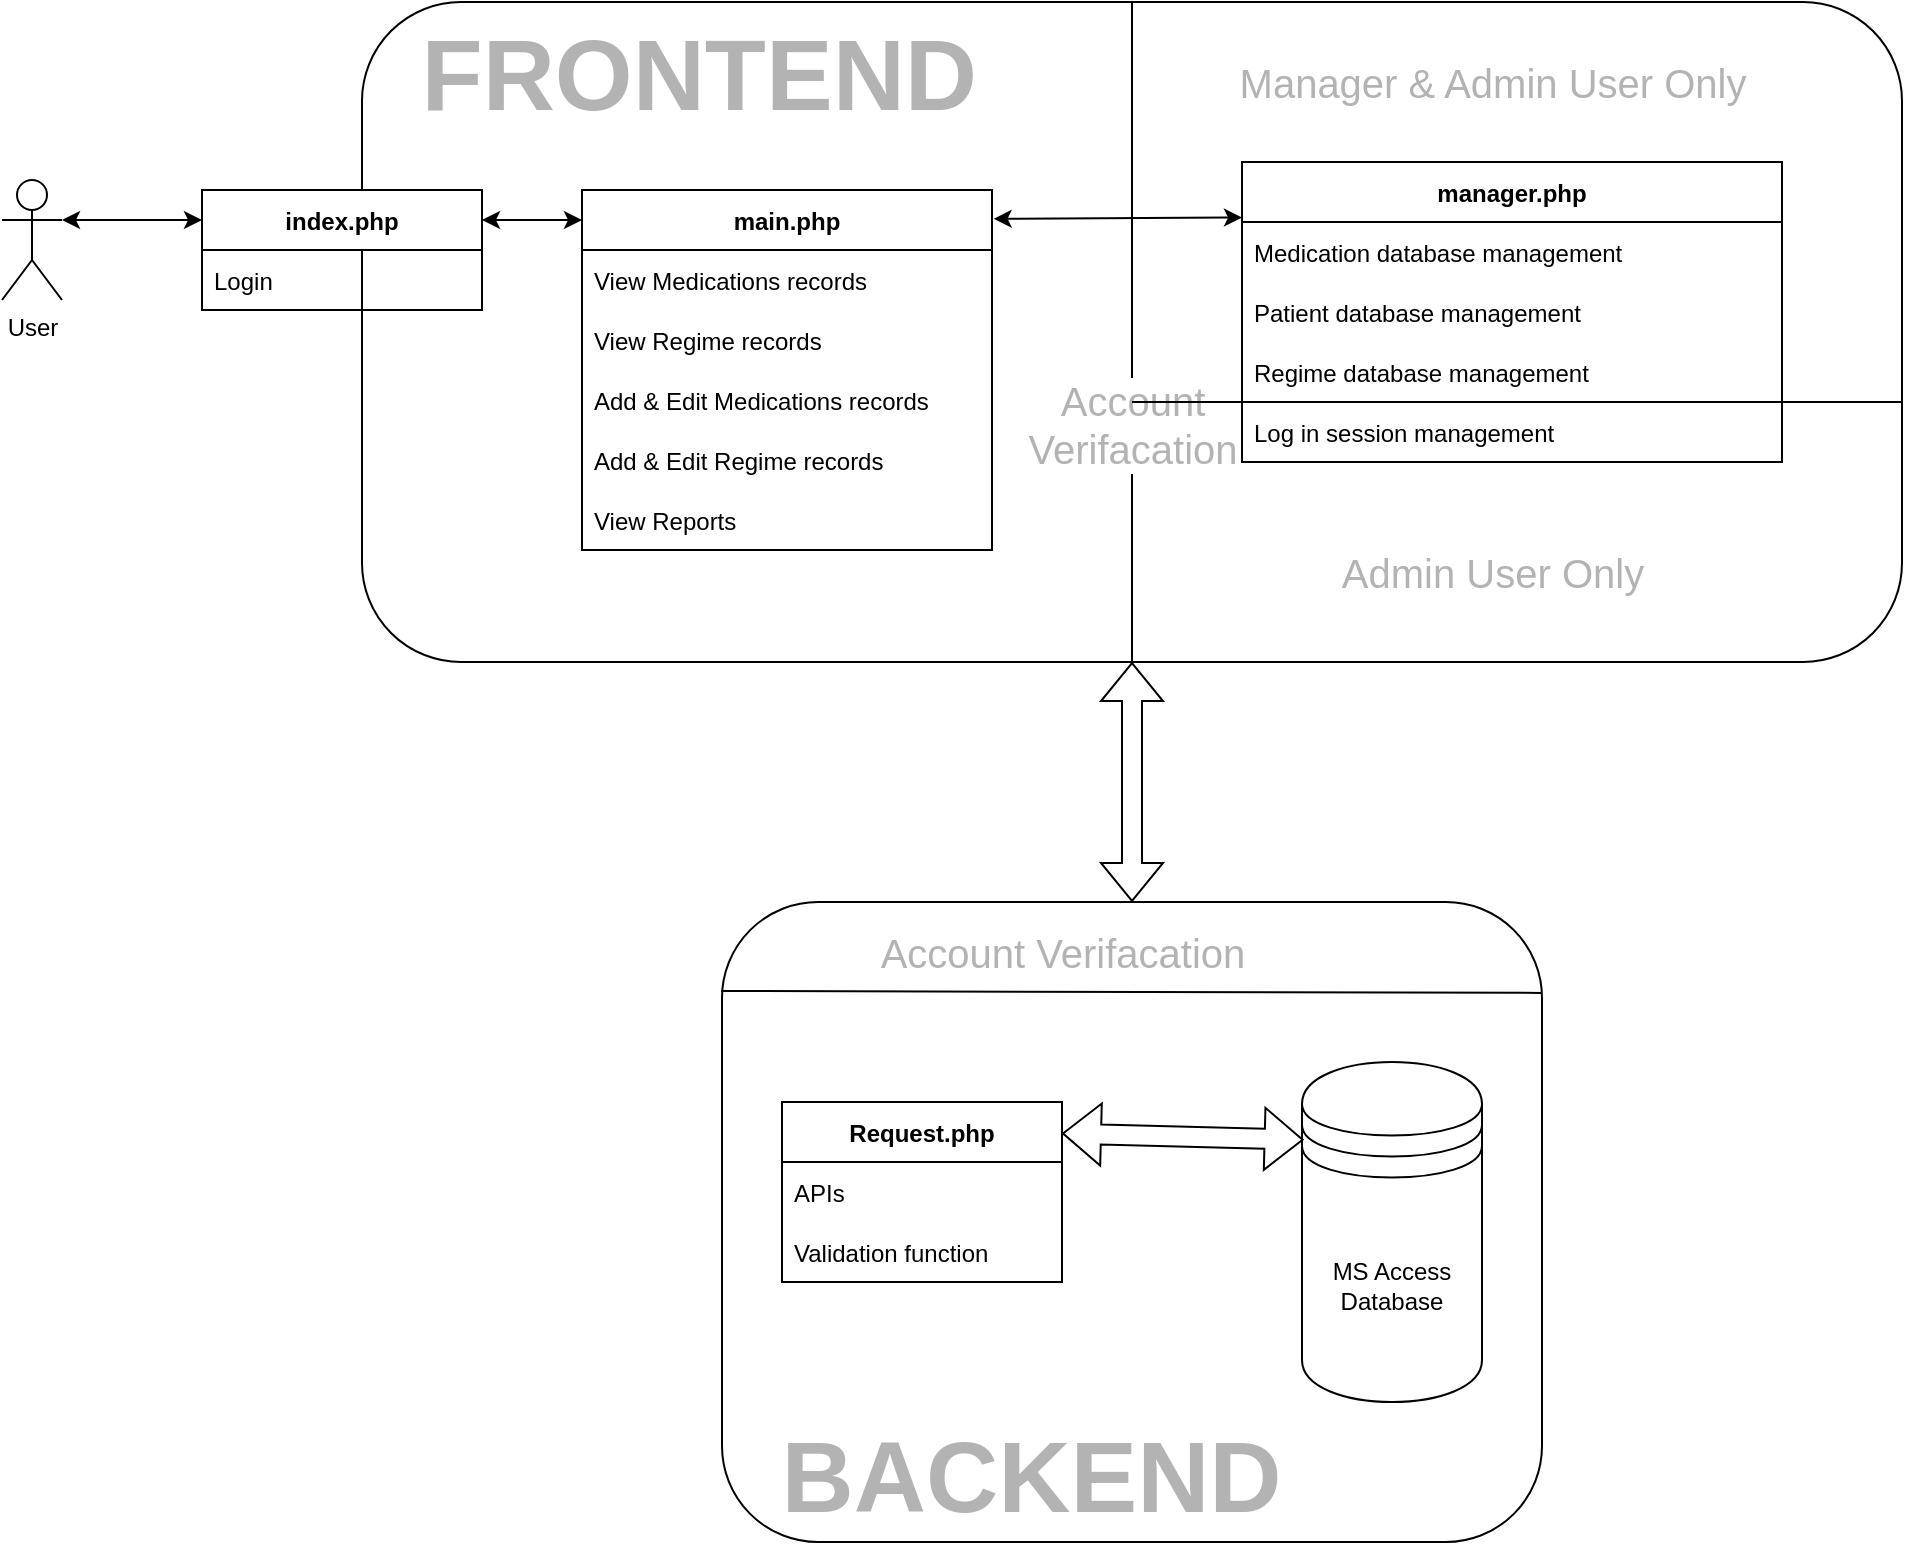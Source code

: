 <mxfile version="15.8.6" type="device"><diagram id="6tQBXaHoBi74-0M_f_uw" name="Page-1"><mxGraphModel dx="2560" dy="946" grid="0" gridSize="10" guides="1" tooltips="1" connect="1" arrows="1" fold="1" page="1" pageScale="1" pageWidth="1600" pageHeight="1200" math="0" shadow="0"><root><mxCell id="0"/><mxCell id="1" parent="0"/><mxCell id="3RT8AOcKqr0SYp6kGEN1-7" value="&lt;b&gt;&lt;font style=&quot;font-size: 50px&quot;&gt;&amp;nbsp; BACKEND&lt;/font&gt;&lt;/b&gt;" style="rounded=1;whiteSpace=wrap;html=1;horizontal=1;align=left;verticalAlign=bottom;fontColor=#B3B3B3;" parent="1" vertex="1"><mxGeometry x="600" y="690" width="410" height="320" as="geometry"/></mxCell><mxCell id="3RT8AOcKqr0SYp6kGEN1-1" value="User" style="shape=umlActor;verticalLabelPosition=bottom;verticalAlign=top;html=1;outlineConnect=0;" parent="1" vertex="1"><mxGeometry x="240" y="329" width="30" height="60" as="geometry"/></mxCell><mxCell id="3RT8AOcKqr0SYp6kGEN1-2" value="MS Access&lt;br&gt;Database" style="shape=datastore;whiteSpace=wrap;html=1;" parent="1" vertex="1"><mxGeometry x="890" y="770" width="90" height="170" as="geometry"/></mxCell><mxCell id="3RT8AOcKqr0SYp6kGEN1-3" value="Request.php" style="swimlane;fontStyle=1;childLayout=stackLayout;horizontal=1;startSize=30;horizontalStack=0;resizeParent=1;resizeParentMax=0;resizeLast=0;collapsible=1;marginBottom=0;" parent="1" vertex="1"><mxGeometry x="630" y="790" width="140" height="90" as="geometry"/></mxCell><mxCell id="3RT8AOcKqr0SYp6kGEN1-4" value="APIs" style="text;strokeColor=none;fillColor=none;align=left;verticalAlign=middle;spacingLeft=4;spacingRight=4;overflow=hidden;points=[[0,0.5],[1,0.5]];portConstraint=eastwest;rotatable=0;" parent="3RT8AOcKqr0SYp6kGEN1-3" vertex="1"><mxGeometry y="30" width="140" height="30" as="geometry"/></mxCell><mxCell id="3RT8AOcKqr0SYp6kGEN1-5" value="Validation function" style="text;strokeColor=none;fillColor=none;align=left;verticalAlign=middle;spacingLeft=4;spacingRight=4;overflow=hidden;points=[[0,0.5],[1,0.5]];portConstraint=eastwest;rotatable=0;" parent="3RT8AOcKqr0SYp6kGEN1-3" vertex="1"><mxGeometry y="60" width="140" height="30" as="geometry"/></mxCell><mxCell id="3RT8AOcKqr0SYp6kGEN1-8" value="&lt;b&gt;&lt;font style=&quot;font-size: 50px&quot;&gt;&amp;nbsp; FRONTEND&lt;/font&gt;&lt;/b&gt;" style="rounded=1;whiteSpace=wrap;html=1;horizontal=1;align=left;verticalAlign=top;fontColor=#B3B3B3;" parent="1" vertex="1"><mxGeometry x="420" y="240" width="770" height="330" as="geometry"/></mxCell><mxCell id="3RT8AOcKqr0SYp6kGEN1-9" value="" style="shape=flexArrow;endArrow=classic;startArrow=classic;html=1;rounded=0;fontSize=50;fontColor=#B3B3B3;entryX=0.009;entryY=0.229;entryDx=0;entryDy=0;exitX=1;exitY=0.175;exitDx=0;exitDy=0;exitPerimeter=0;entryPerimeter=0;" parent="1" source="3RT8AOcKqr0SYp6kGEN1-3" target="3RT8AOcKqr0SYp6kGEN1-2" edge="1"><mxGeometry width="100" height="100" relative="1" as="geometry"><mxPoint x="770" y="890" as="sourcePoint"/><mxPoint x="870" y="790" as="targetPoint"/></mxGeometry></mxCell><mxCell id="3RT8AOcKqr0SYp6kGEN1-11" value="main.php" style="swimlane;fontStyle=1;childLayout=stackLayout;horizontal=1;startSize=30;horizontalStack=0;resizeParent=1;resizeParentMax=0;resizeLast=0;collapsible=1;marginBottom=0;" parent="1" vertex="1"><mxGeometry x="530" y="334" width="205" height="180" as="geometry"/></mxCell><mxCell id="3RT8AOcKqr0SYp6kGEN1-13" value="View Medications records" style="text;strokeColor=none;fillColor=none;align=left;verticalAlign=middle;spacingLeft=4;spacingRight=4;overflow=hidden;points=[[0,0.5],[1,0.5]];portConstraint=eastwest;rotatable=0;" parent="3RT8AOcKqr0SYp6kGEN1-11" vertex="1"><mxGeometry y="30" width="205" height="30" as="geometry"/></mxCell><mxCell id="3RT8AOcKqr0SYp6kGEN1-14" value="View Regime records" style="text;strokeColor=none;fillColor=none;align=left;verticalAlign=middle;spacingLeft=4;spacingRight=4;overflow=hidden;points=[[0,0.5],[1,0.5]];portConstraint=eastwest;rotatable=0;" parent="3RT8AOcKqr0SYp6kGEN1-11" vertex="1"><mxGeometry y="60" width="205" height="30" as="geometry"/></mxCell><mxCell id="3RT8AOcKqr0SYp6kGEN1-50" value="Add &amp; Edit Medications records" style="text;strokeColor=none;fillColor=none;align=left;verticalAlign=middle;spacingLeft=4;spacingRight=4;overflow=hidden;points=[[0,0.5],[1,0.5]];portConstraint=eastwest;rotatable=0;" parent="3RT8AOcKqr0SYp6kGEN1-11" vertex="1"><mxGeometry y="90" width="205" height="30" as="geometry"/></mxCell><mxCell id="3RT8AOcKqr0SYp6kGEN1-51" value="Add &amp; Edit Regime records" style="text;strokeColor=none;fillColor=none;align=left;verticalAlign=middle;spacingLeft=4;spacingRight=4;overflow=hidden;points=[[0,0.5],[1,0.5]];portConstraint=eastwest;rotatable=0;" parent="3RT8AOcKqr0SYp6kGEN1-11" vertex="1"><mxGeometry y="120" width="205" height="30" as="geometry"/></mxCell><mxCell id="3RT8AOcKqr0SYp6kGEN1-52" value="View Reports" style="text;strokeColor=none;fillColor=none;align=left;verticalAlign=middle;spacingLeft=4;spacingRight=4;overflow=hidden;points=[[0,0.5],[1,0.5]];portConstraint=eastwest;rotatable=0;" parent="3RT8AOcKqr0SYp6kGEN1-11" vertex="1"><mxGeometry y="150" width="205" height="30" as="geometry"/></mxCell><mxCell id="3RT8AOcKqr0SYp6kGEN1-15" value="manager.php" style="swimlane;fontStyle=1;childLayout=stackLayout;horizontal=1;startSize=30;horizontalStack=0;resizeParent=1;resizeParentMax=0;resizeLast=0;collapsible=1;marginBottom=0;" parent="1" vertex="1"><mxGeometry x="860" y="320" width="270" height="150" as="geometry"/></mxCell><mxCell id="3RT8AOcKqr0SYp6kGEN1-16" value="Medication database management" style="text;strokeColor=none;fillColor=none;align=left;verticalAlign=middle;spacingLeft=4;spacingRight=4;overflow=hidden;points=[[0,0.5],[1,0.5]];portConstraint=eastwest;rotatable=0;" parent="3RT8AOcKqr0SYp6kGEN1-15" vertex="1"><mxGeometry y="30" width="270" height="30" as="geometry"/></mxCell><mxCell id="3RT8AOcKqr0SYp6kGEN1-17" value="Patient database management" style="text;strokeColor=none;fillColor=none;align=left;verticalAlign=middle;spacingLeft=4;spacingRight=4;overflow=hidden;points=[[0,0.5],[1,0.5]];portConstraint=eastwest;rotatable=0;" parent="3RT8AOcKqr0SYp6kGEN1-15" vertex="1"><mxGeometry y="60" width="270" height="30" as="geometry"/></mxCell><mxCell id="3RT8AOcKqr0SYp6kGEN1-18" value="Regime database management" style="text;strokeColor=none;fillColor=none;align=left;verticalAlign=middle;spacingLeft=4;spacingRight=4;overflow=hidden;points=[[0,0.5],[1,0.5]];portConstraint=eastwest;rotatable=0;" parent="3RT8AOcKqr0SYp6kGEN1-15" vertex="1"><mxGeometry y="90" width="270" height="30" as="geometry"/></mxCell><mxCell id="3RT8AOcKqr0SYp6kGEN1-38" value="Log in session management" style="text;strokeColor=none;fillColor=none;align=left;verticalAlign=middle;spacingLeft=4;spacingRight=4;overflow=hidden;points=[[0,0.5],[1,0.5]];portConstraint=eastwest;rotatable=0;" parent="3RT8AOcKqr0SYp6kGEN1-15" vertex="1"><mxGeometry y="120" width="270" height="30" as="geometry"/></mxCell><mxCell id="3RT8AOcKqr0SYp6kGEN1-19" value="index.php" style="swimlane;fontStyle=1;childLayout=stackLayout;horizontal=1;startSize=30;horizontalStack=0;resizeParent=1;resizeParentMax=0;resizeLast=0;collapsible=1;marginBottom=0;" parent="1" vertex="1"><mxGeometry x="340" y="334" width="140" height="60" as="geometry"/></mxCell><mxCell id="3RT8AOcKqr0SYp6kGEN1-20" value="Login" style="text;strokeColor=none;fillColor=none;align=left;verticalAlign=middle;spacingLeft=4;spacingRight=4;overflow=hidden;points=[[0,0.5],[1,0.5]];portConstraint=eastwest;rotatable=0;" parent="3RT8AOcKqr0SYp6kGEN1-19" vertex="1"><mxGeometry y="30" width="140" height="30" as="geometry"/></mxCell><mxCell id="3RT8AOcKqr0SYp6kGEN1-31" value="" style="endArrow=none;html=1;rounded=0;fontSize=10;fontColor=#B3B3B3;entryX=0.5;entryY=0;entryDx=0;entryDy=0;exitX=0.5;exitY=1;exitDx=0;exitDy=0;startArrow=none;" parent="1" source="3RT8AOcKqr0SYp6kGEN1-33" target="3RT8AOcKqr0SYp6kGEN1-8" edge="1"><mxGeometry width="50" height="50" relative="1" as="geometry"><mxPoint x="790" y="360" as="sourcePoint"/><mxPoint x="840" y="310" as="targetPoint"/></mxGeometry></mxCell><mxCell id="3RT8AOcKqr0SYp6kGEN1-33" value="" style="shape=image;html=1;verticalAlign=top;verticalLabelPosition=bottom;labelBackgroundColor=#ffffff;imageAspect=0;aspect=fixed;image=https://cdn2.iconfinder.com/data/icons/font-awesome/1792/shield-128.png;fontSize=10;fontColor=#B3B3B3;" parent="1" vertex="1"><mxGeometry x="780.5" y="380.5" width="49" height="49" as="geometry"/></mxCell><mxCell id="3RT8AOcKqr0SYp6kGEN1-34" value="" style="endArrow=none;html=1;rounded=0;fontSize=10;fontColor=#B3B3B3;entryX=0.5;entryY=0;entryDx=0;entryDy=0;exitX=0.5;exitY=1;exitDx=0;exitDy=0;" parent="1" source="3RT8AOcKqr0SYp6kGEN1-8" target="3RT8AOcKqr0SYp6kGEN1-33" edge="1"><mxGeometry width="50" height="50" relative="1" as="geometry"><mxPoint x="805" y="570" as="sourcePoint"/><mxPoint x="805" y="240" as="targetPoint"/><Array as="points"><mxPoint x="805" y="430"/><mxPoint x="805" y="440"/></Array></mxGeometry></mxCell><mxCell id="3RT8AOcKqr0SYp6kGEN1-36" value="Account &lt;br style=&quot;font-size: 20px&quot;&gt;Verifacation" style="edgeLabel;html=1;align=center;verticalAlign=middle;resizable=0;points=[];fontSize=20;fontColor=#B3B3B3;" parent="3RT8AOcKqr0SYp6kGEN1-34" vertex="1" connectable="0"><mxGeometry x="0.811" y="-4" relative="1" as="geometry"><mxPoint x="-4" y="50" as="offset"/></mxGeometry></mxCell><mxCell id="3RT8AOcKqr0SYp6kGEN1-35" value="" style="shape=flexArrow;endArrow=classic;startArrow=classic;html=1;rounded=0;fontSize=10;fontColor=#B3B3B3;exitX=0.5;exitY=0;exitDx=0;exitDy=0;" parent="1" source="3RT8AOcKqr0SYp6kGEN1-7" edge="1"><mxGeometry width="100" height="100" relative="1" as="geometry"><mxPoint x="710" y="690" as="sourcePoint"/><mxPoint x="805" y="570" as="targetPoint"/></mxGeometry></mxCell><mxCell id="3RT8AOcKqr0SYp6kGEN1-37" value="Admin User Only" style="text;html=1;align=center;verticalAlign=middle;resizable=0;points=[];autosize=1;strokeColor=none;fillColor=none;fontSize=20;fontColor=#B3B3B3;" parent="1" vertex="1"><mxGeometry x="900" y="510" width="170" height="30" as="geometry"/></mxCell><mxCell id="3RT8AOcKqr0SYp6kGEN1-39" value="Manager &amp;amp; Admin User Only" style="text;html=1;align=center;verticalAlign=middle;resizable=0;points=[];autosize=1;strokeColor=none;fillColor=none;fontSize=20;fontColor=#B3B3B3;" parent="1" vertex="1"><mxGeometry x="850" y="265" width="270" height="30" as="geometry"/></mxCell><mxCell id="3RT8AOcKqr0SYp6kGEN1-40" value="" style="endArrow=none;html=1;rounded=0;fontSize=10;fontColor=#B3B3B3;entryX=1;entryY=0.606;entryDx=0;entryDy=0;entryPerimeter=0;" parent="1" target="3RT8AOcKqr0SYp6kGEN1-8" edge="1"><mxGeometry width="50" height="50" relative="1" as="geometry"><mxPoint x="805" y="440" as="sourcePoint"/><mxPoint x="870" y="440" as="targetPoint"/></mxGeometry></mxCell><mxCell id="3RT8AOcKqr0SYp6kGEN1-41" value="" style="endArrow=none;html=1;rounded=0;fontSize=20;fontColor=#B3B3B3;entryX=0.999;entryY=0.142;entryDx=0;entryDy=0;entryPerimeter=0;exitX=-0.001;exitY=0.139;exitDx=0;exitDy=0;exitPerimeter=0;" parent="1" source="3RT8AOcKqr0SYp6kGEN1-7" target="3RT8AOcKqr0SYp6kGEN1-7" edge="1"><mxGeometry width="50" height="50" relative="1" as="geometry"><mxPoint x="590" y="730" as="sourcePoint"/><mxPoint x="830" y="690" as="targetPoint"/></mxGeometry></mxCell><mxCell id="3RT8AOcKqr0SYp6kGEN1-42" value="Account Verifacation" style="text;html=1;align=center;verticalAlign=middle;resizable=0;points=[];autosize=1;strokeColor=none;fillColor=none;fontSize=20;fontColor=#B3B3B3;" parent="1" vertex="1"><mxGeometry x="670" y="699.5" width="200" height="30" as="geometry"/></mxCell><mxCell id="3RT8AOcKqr0SYp6kGEN1-43" value="" style="shape=image;html=1;verticalAlign=top;verticalLabelPosition=bottom;labelBackgroundColor=#ffffff;imageAspect=0;aspect=fixed;image=https://cdn2.iconfinder.com/data/icons/font-awesome/1792/shield-128.png;fontSize=10;fontColor=#B3B3B3;" parent="1" vertex="1"><mxGeometry x="870" y="690" width="49" height="49" as="geometry"/></mxCell><mxCell id="3RT8AOcKqr0SYp6kGEN1-46" value="" style="endArrow=classic;startArrow=classic;html=1;rounded=0;fontSize=20;fontColor=#B3B3B3;exitX=1;exitY=0.333;exitDx=0;exitDy=0;exitPerimeter=0;entryX=0;entryY=0.25;entryDx=0;entryDy=0;" parent="1" source="3RT8AOcKqr0SYp6kGEN1-1" target="3RT8AOcKqr0SYp6kGEN1-19" edge="1"><mxGeometry width="50" height="50" relative="1" as="geometry"><mxPoint x="280" y="420" as="sourcePoint"/><mxPoint x="330" y="370" as="targetPoint"/></mxGeometry></mxCell><mxCell id="3RT8AOcKqr0SYp6kGEN1-47" value="" style="endArrow=classic;startArrow=classic;html=1;rounded=0;fontSize=20;fontColor=#B3B3B3;exitX=1;exitY=0.25;exitDx=0;exitDy=0;entryX=1;entryY=1;entryDx=0;entryDy=0;" parent="1" source="3RT8AOcKqr0SYp6kGEN1-19" target="3RT8AOcKqr0SYp6kGEN1-49" edge="1"><mxGeometry width="50" height="50" relative="1" as="geometry"><mxPoint x="500" y="510" as="sourcePoint"/><mxPoint x="550" y="460" as="targetPoint"/></mxGeometry></mxCell><mxCell id="3RT8AOcKqr0SYp6kGEN1-48" value="" style="endArrow=classic;startArrow=classic;html=1;rounded=0;fontSize=20;fontColor=#B3B3B3;exitX=1.004;exitY=0.08;exitDx=0;exitDy=0;entryX=0;entryY=0.185;entryDx=0;entryDy=0;entryPerimeter=0;exitPerimeter=0;" parent="1" source="3RT8AOcKqr0SYp6kGEN1-11" target="3RT8AOcKqr0SYp6kGEN1-15" edge="1"><mxGeometry width="50" height="50" relative="1" as="geometry"><mxPoint x="490" y="359" as="sourcePoint"/><mxPoint x="541.025" y="357.88" as="targetPoint"/></mxGeometry></mxCell><mxCell id="3RT8AOcKqr0SYp6kGEN1-49" value="" style="shape=image;html=1;verticalAlign=top;verticalLabelPosition=bottom;labelBackgroundColor=#ffffff;imageAspect=0;aspect=fixed;image=https://cdn2.iconfinder.com/data/icons/font-awesome/1792/shield-128.png;fontSize=10;fontColor=#B3B3B3;" parent="1" vertex="1"><mxGeometry x="481" y="300" width="49" height="49" as="geometry"/></mxCell></root></mxGraphModel></diagram></mxfile>